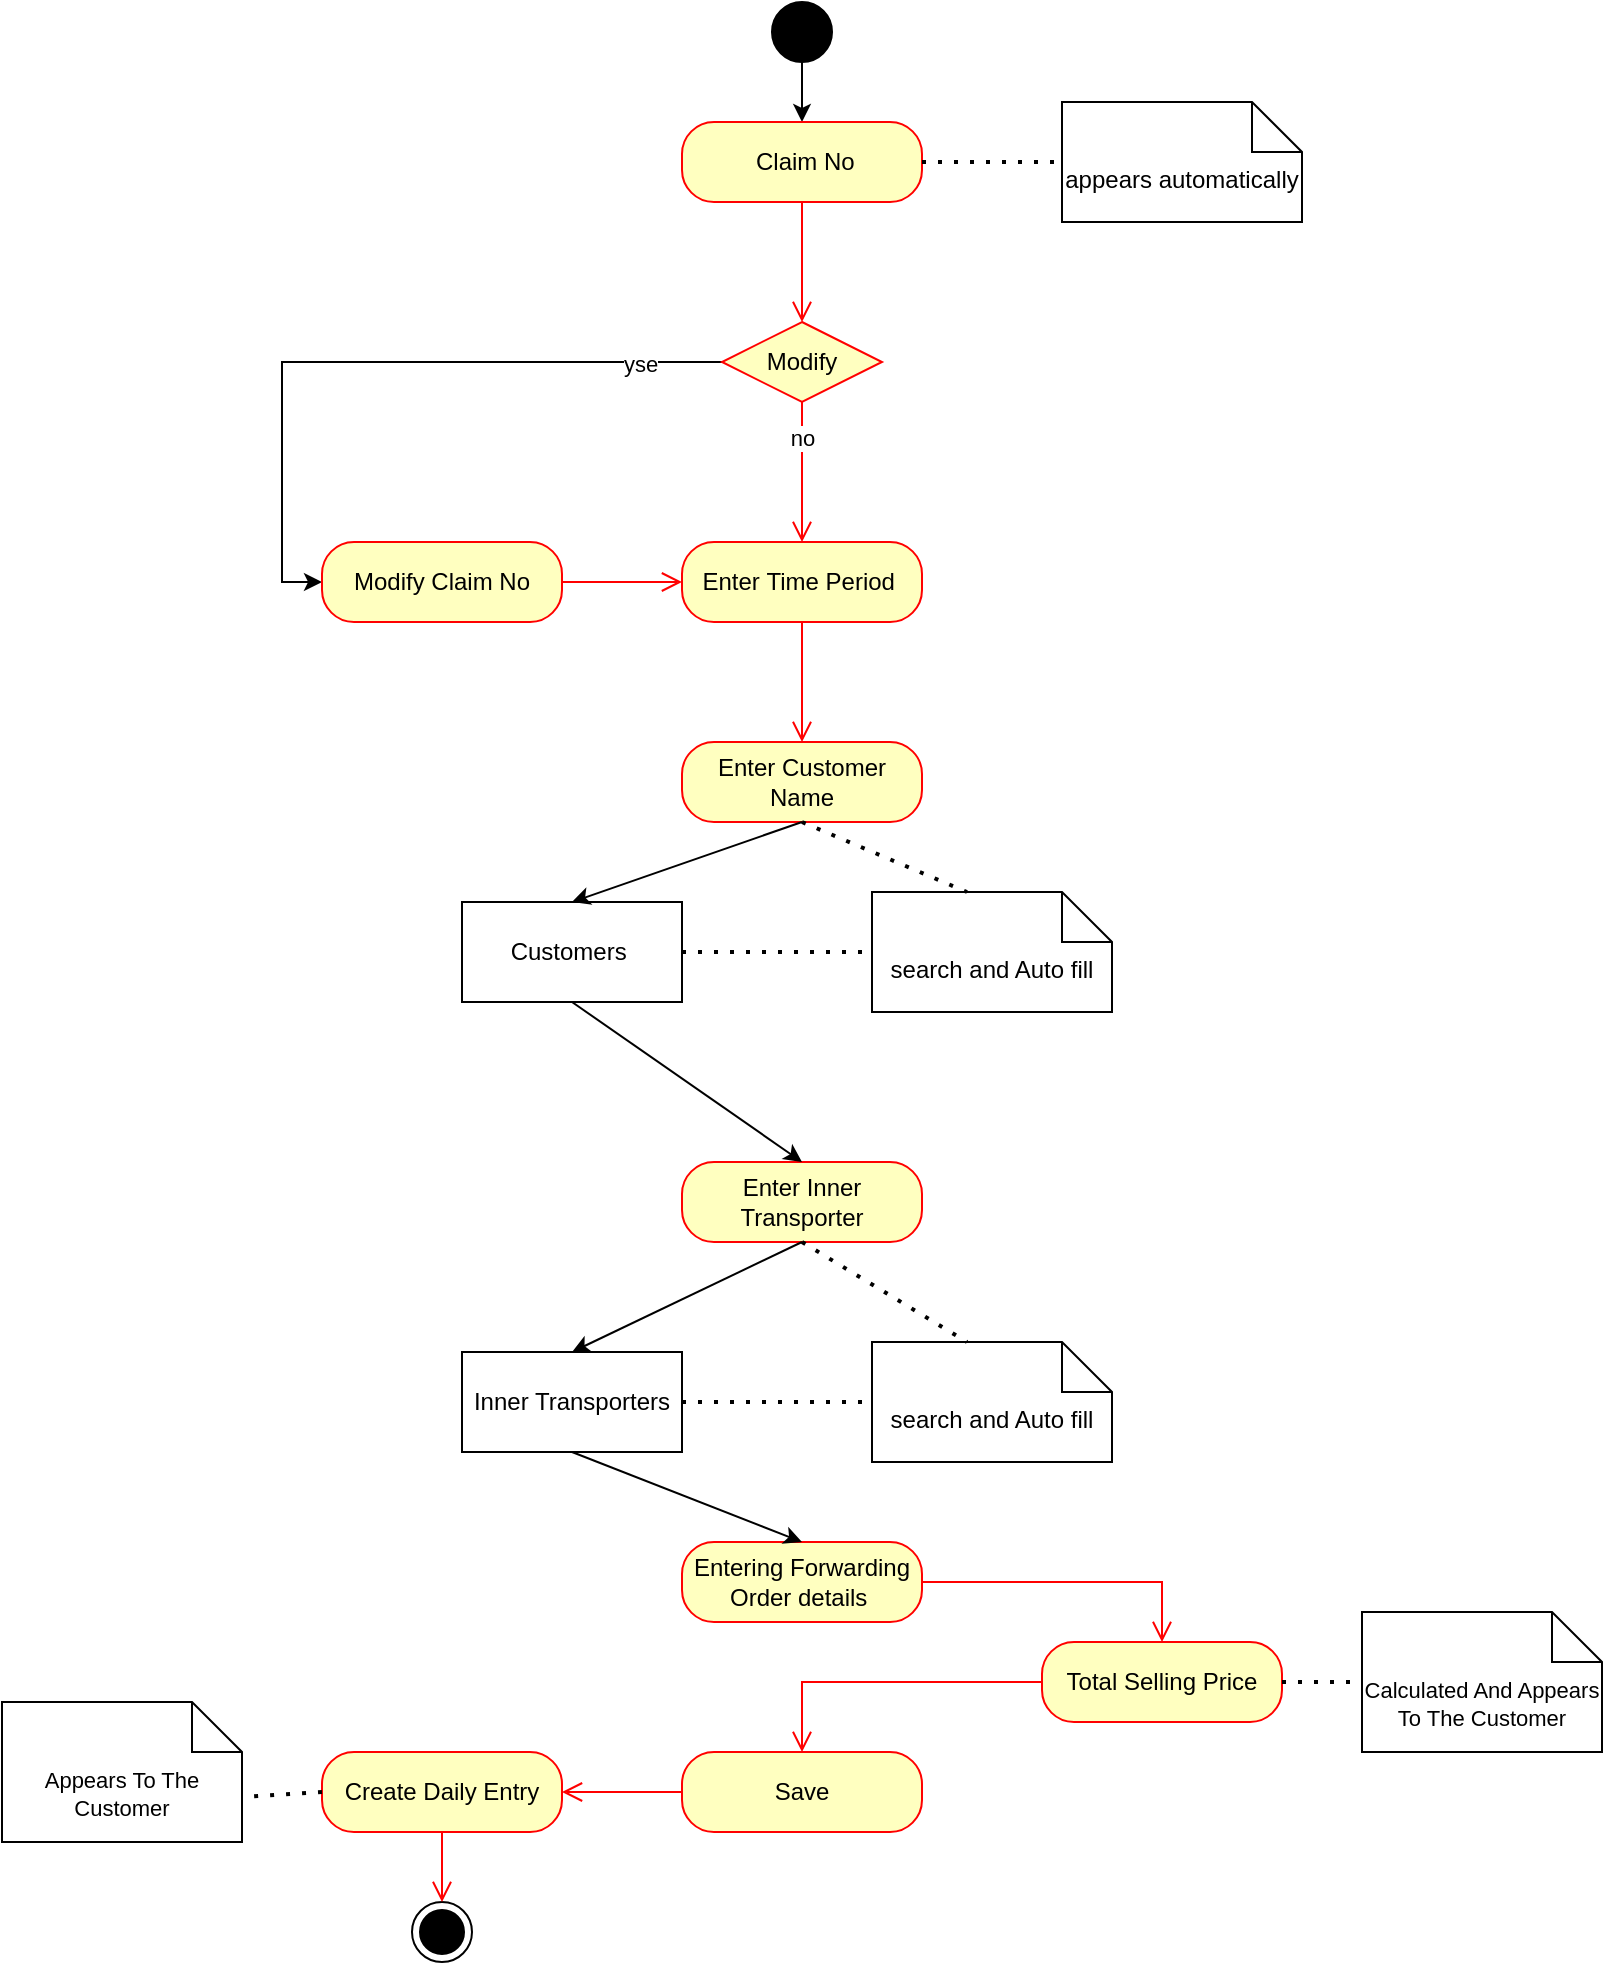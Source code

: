 <mxfile version="21.6.5" type="github">
  <diagram name="Page-1" id="0783ab3e-0a74-02c8-0abd-f7b4e66b4bec">
    <mxGraphModel dx="1481" dy="791" grid="1" gridSize="10" guides="1" tooltips="1" connect="1" arrows="1" fold="1" page="1" pageScale="1" pageWidth="850" pageHeight="1100" background="none" math="0" shadow="0">
      <root>
        <mxCell id="0" />
        <mxCell id="1" parent="0" />
        <mxCell id="nAGFJHQDBodQnuohCQBn-31" value="" style="edgeStyle=orthogonalEdgeStyle;rounded=0;orthogonalLoop=1;jettySize=auto;html=1;" edge="1" parent="1" source="nAGFJHQDBodQnuohCQBn-4" target="nAGFJHQDBodQnuohCQBn-5">
          <mxGeometry relative="1" as="geometry" />
        </mxCell>
        <mxCell id="nAGFJHQDBodQnuohCQBn-4" value="" style="ellipse;fillColor=strokeColor;html=1;" vertex="1" parent="1">
          <mxGeometry x="405" y="80" width="30" height="30" as="geometry" />
        </mxCell>
        <mxCell id="nAGFJHQDBodQnuohCQBn-5" value="&amp;nbsp;Claim No" style="rounded=1;whiteSpace=wrap;html=1;arcSize=40;fontColor=#000000;fillColor=#ffffc0;strokeColor=#ff0000;" vertex="1" parent="1">
          <mxGeometry x="360" y="140" width="120" height="40" as="geometry" />
        </mxCell>
        <mxCell id="nAGFJHQDBodQnuohCQBn-6" value="" style="edgeStyle=orthogonalEdgeStyle;html=1;verticalAlign=bottom;endArrow=open;endSize=8;strokeColor=#ff0000;rounded=0;entryX=0.5;entryY=0;entryDx=0;entryDy=0;" edge="1" source="nAGFJHQDBodQnuohCQBn-5" parent="1" target="nAGFJHQDBodQnuohCQBn-21">
          <mxGeometry relative="1" as="geometry">
            <mxPoint x="425" y="240" as="targetPoint" />
          </mxGeometry>
        </mxCell>
        <mxCell id="nAGFJHQDBodQnuohCQBn-7" value="Enter&amp;nbsp;Time Period&amp;nbsp;" style="rounded=1;whiteSpace=wrap;html=1;arcSize=40;fontColor=#000000;fillColor=#ffffc0;strokeColor=#ff0000;" vertex="1" parent="1">
          <mxGeometry x="360" y="350" width="120" height="40" as="geometry" />
        </mxCell>
        <mxCell id="nAGFJHQDBodQnuohCQBn-8" value="" style="edgeStyle=orthogonalEdgeStyle;html=1;verticalAlign=bottom;endArrow=open;endSize=8;strokeColor=#ff0000;rounded=0;entryX=0.5;entryY=0;entryDx=0;entryDy=0;" edge="1" source="nAGFJHQDBodQnuohCQBn-7" parent="1" target="nAGFJHQDBodQnuohCQBn-9">
          <mxGeometry relative="1" as="geometry">
            <mxPoint x="420" y="500" as="targetPoint" />
          </mxGeometry>
        </mxCell>
        <mxCell id="nAGFJHQDBodQnuohCQBn-9" value="Enter Customer Name" style="rounded=1;whiteSpace=wrap;html=1;arcSize=40;fontColor=#000000;fillColor=#ffffc0;strokeColor=#ff0000;" vertex="1" parent="1">
          <mxGeometry x="360" y="450" width="120" height="40" as="geometry" />
        </mxCell>
        <mxCell id="nAGFJHQDBodQnuohCQBn-11" value="Enter Inner Transporter" style="rounded=1;whiteSpace=wrap;html=1;arcSize=40;fontColor=#000000;fillColor=#ffffc0;strokeColor=#ff0000;" vertex="1" parent="1">
          <mxGeometry x="360" y="660" width="120" height="40" as="geometry" />
        </mxCell>
        <mxCell id="nAGFJHQDBodQnuohCQBn-13" value="Customers&amp;nbsp;" style="html=1;whiteSpace=wrap;" vertex="1" parent="1">
          <mxGeometry x="250" y="530" width="110" height="50" as="geometry" />
        </mxCell>
        <mxCell id="nAGFJHQDBodQnuohCQBn-14" value="" style="endArrow=classic;html=1;rounded=0;exitX=0.5;exitY=1;exitDx=0;exitDy=0;entryX=0.5;entryY=0;entryDx=0;entryDy=0;" edge="1" parent="1" source="nAGFJHQDBodQnuohCQBn-9" target="nAGFJHQDBodQnuohCQBn-13">
          <mxGeometry width="50" height="50" relative="1" as="geometry">
            <mxPoint x="495" y="520" as="sourcePoint" />
            <mxPoint x="545" y="470" as="targetPoint" />
          </mxGeometry>
        </mxCell>
        <mxCell id="nAGFJHQDBodQnuohCQBn-15" value="search and Auto fill" style="shape=note2;boundedLbl=1;whiteSpace=wrap;html=1;size=25;verticalAlign=top;align=center;" vertex="1" parent="1">
          <mxGeometry x="455" y="525" width="120" height="60" as="geometry" />
        </mxCell>
        <mxCell id="nAGFJHQDBodQnuohCQBn-16" value="" style="endArrow=none;dashed=1;html=1;dashPattern=1 3;strokeWidth=2;rounded=0;exitX=0.5;exitY=1;exitDx=0;exitDy=0;entryX=0;entryY=0;entryDx=47.5;entryDy=0;entryPerimeter=0;" edge="1" parent="1" source="nAGFJHQDBodQnuohCQBn-9" target="nAGFJHQDBodQnuohCQBn-15">
          <mxGeometry width="50" height="50" relative="1" as="geometry">
            <mxPoint x="495" y="610" as="sourcePoint" />
            <mxPoint x="545" y="560" as="targetPoint" />
          </mxGeometry>
        </mxCell>
        <mxCell id="nAGFJHQDBodQnuohCQBn-17" value="" style="endArrow=none;dashed=1;html=1;dashPattern=1 3;strokeWidth=2;rounded=0;entryX=0;entryY=0.5;entryDx=0;entryDy=0;entryPerimeter=0;exitX=1;exitY=0.5;exitDx=0;exitDy=0;" edge="1" parent="1" source="nAGFJHQDBodQnuohCQBn-13" target="nAGFJHQDBodQnuohCQBn-15">
          <mxGeometry width="50" height="50" relative="1" as="geometry">
            <mxPoint x="495" y="610" as="sourcePoint" />
            <mxPoint x="545" y="560" as="targetPoint" />
          </mxGeometry>
        </mxCell>
        <mxCell id="nAGFJHQDBodQnuohCQBn-18" value="" style="endArrow=classic;html=1;rounded=0;exitX=0.5;exitY=1;exitDx=0;exitDy=0;entryX=0.5;entryY=0;entryDx=0;entryDy=0;" edge="1" parent="1" source="nAGFJHQDBodQnuohCQBn-13" target="nAGFJHQDBodQnuohCQBn-11">
          <mxGeometry width="50" height="50" relative="1" as="geometry">
            <mxPoint x="495" y="610" as="sourcePoint" />
            <mxPoint x="545" y="560" as="targetPoint" />
          </mxGeometry>
        </mxCell>
        <mxCell id="nAGFJHQDBodQnuohCQBn-19" value="appears automatically" style="shape=note2;boundedLbl=1;whiteSpace=wrap;html=1;size=25;verticalAlign=top;align=center;" vertex="1" parent="1">
          <mxGeometry x="550" y="130" width="120" height="60" as="geometry" />
        </mxCell>
        <mxCell id="nAGFJHQDBodQnuohCQBn-20" value="" style="endArrow=none;dashed=1;html=1;dashPattern=1 3;strokeWidth=2;rounded=0;entryX=0;entryY=0.5;entryDx=0;entryDy=0;entryPerimeter=0;exitX=1;exitY=0.5;exitDx=0;exitDy=0;" edge="1" parent="1" source="nAGFJHQDBodQnuohCQBn-5" target="nAGFJHQDBodQnuohCQBn-19">
          <mxGeometry width="50" height="50" relative="1" as="geometry">
            <mxPoint x="500" y="310" as="sourcePoint" />
            <mxPoint x="550" y="260" as="targetPoint" />
          </mxGeometry>
        </mxCell>
        <mxCell id="nAGFJHQDBodQnuohCQBn-28" value="" style="edgeStyle=orthogonalEdgeStyle;rounded=0;orthogonalLoop=1;jettySize=auto;html=1;entryX=0;entryY=0.5;entryDx=0;entryDy=0;" edge="1" parent="1" source="nAGFJHQDBodQnuohCQBn-21" target="nAGFJHQDBodQnuohCQBn-24">
          <mxGeometry relative="1" as="geometry">
            <mxPoint x="260" y="310" as="targetPoint" />
          </mxGeometry>
        </mxCell>
        <mxCell id="nAGFJHQDBodQnuohCQBn-29" value="yse" style="edgeLabel;html=1;align=center;verticalAlign=middle;resizable=0;points=[];" vertex="1" connectable="0" parent="nAGFJHQDBodQnuohCQBn-28">
          <mxGeometry x="-0.763" y="1" relative="1" as="geometry">
            <mxPoint as="offset" />
          </mxGeometry>
        </mxCell>
        <mxCell id="nAGFJHQDBodQnuohCQBn-21" value="Modify" style="rhombus;whiteSpace=wrap;html=1;fontColor=#000000;fillColor=#ffffc0;strokeColor=#ff0000;" vertex="1" parent="1">
          <mxGeometry x="380" y="240" width="80" height="40" as="geometry" />
        </mxCell>
        <mxCell id="nAGFJHQDBodQnuohCQBn-22" value="" style="edgeStyle=orthogonalEdgeStyle;html=1;align=left;verticalAlign=bottom;endArrow=open;endSize=8;strokeColor=#ff0000;rounded=0;entryX=0.5;entryY=0;entryDx=0;entryDy=0;exitX=0.5;exitY=1;exitDx=0;exitDy=0;" edge="1" source="nAGFJHQDBodQnuohCQBn-21" parent="1" target="nAGFJHQDBodQnuohCQBn-7">
          <mxGeometry x="-1" relative="1" as="geometry">
            <mxPoint x="100" y="280" as="targetPoint" />
            <mxPoint x="380" y="290" as="sourcePoint" />
          </mxGeometry>
        </mxCell>
        <mxCell id="nAGFJHQDBodQnuohCQBn-30" value="no" style="edgeLabel;html=1;align=center;verticalAlign=middle;resizable=0;points=[];" vertex="1" connectable="0" parent="nAGFJHQDBodQnuohCQBn-22">
          <mxGeometry x="-0.498" relative="1" as="geometry">
            <mxPoint as="offset" />
          </mxGeometry>
        </mxCell>
        <mxCell id="nAGFJHQDBodQnuohCQBn-24" value="Modify Claim No" style="rounded=1;whiteSpace=wrap;html=1;arcSize=40;fontColor=#000000;fillColor=#ffffc0;strokeColor=#ff0000;" vertex="1" parent="1">
          <mxGeometry x="180" y="350" width="120" height="40" as="geometry" />
        </mxCell>
        <mxCell id="nAGFJHQDBodQnuohCQBn-25" value="" style="edgeStyle=orthogonalEdgeStyle;html=1;verticalAlign=bottom;endArrow=open;endSize=8;strokeColor=#ff0000;rounded=0;entryX=0;entryY=0.5;entryDx=0;entryDy=0;" edge="1" source="nAGFJHQDBodQnuohCQBn-24" parent="1" target="nAGFJHQDBodQnuohCQBn-7">
          <mxGeometry relative="1" as="geometry">
            <mxPoint x="160" y="430" as="targetPoint" />
          </mxGeometry>
        </mxCell>
        <mxCell id="nAGFJHQDBodQnuohCQBn-32" value="Inner Transporters" style="html=1;whiteSpace=wrap;" vertex="1" parent="1">
          <mxGeometry x="250" y="755" width="110" height="50" as="geometry" />
        </mxCell>
        <mxCell id="nAGFJHQDBodQnuohCQBn-33" value="" style="endArrow=classic;html=1;rounded=0;exitX=0.5;exitY=1;exitDx=0;exitDy=0;entryX=0.5;entryY=0;entryDx=0;entryDy=0;" edge="1" parent="1" target="nAGFJHQDBodQnuohCQBn-32" source="nAGFJHQDBodQnuohCQBn-11">
          <mxGeometry width="50" height="50" relative="1" as="geometry">
            <mxPoint x="420" y="750" as="sourcePoint" />
            <mxPoint x="545" y="730" as="targetPoint" />
          </mxGeometry>
        </mxCell>
        <mxCell id="nAGFJHQDBodQnuohCQBn-34" value="search and Auto fill" style="shape=note2;boundedLbl=1;whiteSpace=wrap;html=1;size=25;verticalAlign=top;align=center;" vertex="1" parent="1">
          <mxGeometry x="455" y="750" width="120" height="60" as="geometry" />
        </mxCell>
        <mxCell id="nAGFJHQDBodQnuohCQBn-35" value="" style="endArrow=none;dashed=1;html=1;dashPattern=1 3;strokeWidth=2;rounded=0;exitX=0.5;exitY=1;exitDx=0;exitDy=0;entryX=0;entryY=0;entryDx=47.5;entryDy=0;entryPerimeter=0;" edge="1" parent="1" target="nAGFJHQDBodQnuohCQBn-34" source="nAGFJHQDBodQnuohCQBn-11">
          <mxGeometry width="50" height="50" relative="1" as="geometry">
            <mxPoint x="420" y="750" as="sourcePoint" />
            <mxPoint x="545" y="820" as="targetPoint" />
          </mxGeometry>
        </mxCell>
        <mxCell id="nAGFJHQDBodQnuohCQBn-36" value="" style="endArrow=none;dashed=1;html=1;dashPattern=1 3;strokeWidth=2;rounded=0;entryX=0;entryY=0.5;entryDx=0;entryDy=0;entryPerimeter=0;exitX=1;exitY=0.5;exitDx=0;exitDy=0;" edge="1" parent="1" source="nAGFJHQDBodQnuohCQBn-32" target="nAGFJHQDBodQnuohCQBn-34">
          <mxGeometry width="50" height="50" relative="1" as="geometry">
            <mxPoint x="495" y="835" as="sourcePoint" />
            <mxPoint x="545" y="785" as="targetPoint" />
          </mxGeometry>
        </mxCell>
        <mxCell id="nAGFJHQDBodQnuohCQBn-37" value="Entering&amp;nbsp;Forwarding Order details&amp;nbsp;" style="rounded=1;whiteSpace=wrap;html=1;arcSize=40;fontColor=#000000;fillColor=#ffffc0;strokeColor=#ff0000;" vertex="1" parent="1">
          <mxGeometry x="360" y="850" width="120" height="40" as="geometry" />
        </mxCell>
        <mxCell id="nAGFJHQDBodQnuohCQBn-38" value="" style="edgeStyle=orthogonalEdgeStyle;html=1;verticalAlign=bottom;endArrow=open;endSize=8;strokeColor=#ff0000;rounded=0;entryX=0.5;entryY=0;entryDx=0;entryDy=0;" edge="1" source="nAGFJHQDBodQnuohCQBn-37" parent="1" target="nAGFJHQDBodQnuohCQBn-44">
          <mxGeometry relative="1" as="geometry">
            <mxPoint x="420" y="950" as="targetPoint" />
          </mxGeometry>
        </mxCell>
        <mxCell id="nAGFJHQDBodQnuohCQBn-39" value="" style="endArrow=classic;html=1;rounded=0;exitX=0.5;exitY=1;exitDx=0;exitDy=0;entryX=0.5;entryY=0;entryDx=0;entryDy=0;" edge="1" parent="1" source="nAGFJHQDBodQnuohCQBn-32" target="nAGFJHQDBodQnuohCQBn-37">
          <mxGeometry width="50" height="50" relative="1" as="geometry">
            <mxPoint x="490" y="850" as="sourcePoint" />
            <mxPoint x="540" y="800" as="targetPoint" />
          </mxGeometry>
        </mxCell>
        <mxCell id="nAGFJHQDBodQnuohCQBn-40" value="Save" style="rounded=1;whiteSpace=wrap;html=1;arcSize=40;fontColor=#000000;fillColor=#ffffc0;strokeColor=#ff0000;" vertex="1" parent="1">
          <mxGeometry x="360" y="955" width="120" height="40" as="geometry" />
        </mxCell>
        <mxCell id="nAGFJHQDBodQnuohCQBn-41" value="" style="edgeStyle=orthogonalEdgeStyle;html=1;verticalAlign=bottom;endArrow=open;endSize=8;strokeColor=#ff0000;rounded=0;entryX=1;entryY=0.5;entryDx=0;entryDy=0;" edge="1" source="nAGFJHQDBodQnuohCQBn-40" parent="1" target="nAGFJHQDBodQnuohCQBn-48">
          <mxGeometry relative="1" as="geometry">
            <mxPoint x="520" y="970" as="targetPoint" />
          </mxGeometry>
        </mxCell>
        <mxCell id="nAGFJHQDBodQnuohCQBn-42" value="" style="ellipse;html=1;shape=endState;fillColor=strokeColor;" vertex="1" parent="1">
          <mxGeometry x="225" y="1030" width="30" height="30" as="geometry" />
        </mxCell>
        <mxCell id="nAGFJHQDBodQnuohCQBn-44" value="Total Selling Price" style="rounded=1;whiteSpace=wrap;html=1;arcSize=40;fontColor=#000000;fillColor=#ffffc0;strokeColor=#ff0000;" vertex="1" parent="1">
          <mxGeometry x="540" y="900" width="120" height="40" as="geometry" />
        </mxCell>
        <mxCell id="nAGFJHQDBodQnuohCQBn-45" value="" style="edgeStyle=orthogonalEdgeStyle;html=1;verticalAlign=bottom;endArrow=open;endSize=8;strokeColor=#ff0000;rounded=0;" edge="1" source="nAGFJHQDBodQnuohCQBn-44" parent="1" target="nAGFJHQDBodQnuohCQBn-40">
          <mxGeometry relative="1" as="geometry">
            <mxPoint x="600" y="1000" as="targetPoint" />
          </mxGeometry>
        </mxCell>
        <mxCell id="nAGFJHQDBodQnuohCQBn-46" value="&lt;font style=&quot;font-size: 11px;&quot;&gt;Calculated And Appears To The Customer&lt;/font&gt;" style="shape=note2;boundedLbl=1;whiteSpace=wrap;html=1;size=25;verticalAlign=top;align=center;" vertex="1" parent="1">
          <mxGeometry x="700" y="885" width="120" height="70" as="geometry" />
        </mxCell>
        <mxCell id="nAGFJHQDBodQnuohCQBn-47" value="" style="endArrow=none;dashed=1;html=1;dashPattern=1 3;strokeWidth=2;rounded=0;entryX=0;entryY=0.5;entryDx=0;entryDy=0;entryPerimeter=0;exitX=1;exitY=0.5;exitDx=0;exitDy=0;" edge="1" parent="1" source="nAGFJHQDBodQnuohCQBn-44" target="nAGFJHQDBodQnuohCQBn-46">
          <mxGeometry width="50" height="50" relative="1" as="geometry">
            <mxPoint x="630" y="870" as="sourcePoint" />
            <mxPoint x="680" y="820" as="targetPoint" />
          </mxGeometry>
        </mxCell>
        <mxCell id="nAGFJHQDBodQnuohCQBn-48" value="Create Daily Entry" style="rounded=1;whiteSpace=wrap;html=1;arcSize=40;fontColor=#000000;fillColor=#ffffc0;strokeColor=#ff0000;" vertex="1" parent="1">
          <mxGeometry x="180" y="955" width="120" height="40" as="geometry" />
        </mxCell>
        <mxCell id="nAGFJHQDBodQnuohCQBn-49" value="" style="edgeStyle=orthogonalEdgeStyle;html=1;verticalAlign=bottom;endArrow=open;endSize=8;strokeColor=#ff0000;rounded=0;entryX=0.5;entryY=0;entryDx=0;entryDy=0;" edge="1" source="nAGFJHQDBodQnuohCQBn-48" parent="1" target="nAGFJHQDBodQnuohCQBn-42">
          <mxGeometry relative="1" as="geometry">
            <mxPoint x="240" y="1010" as="targetPoint" />
            <Array as="points" />
          </mxGeometry>
        </mxCell>
        <mxCell id="nAGFJHQDBodQnuohCQBn-50" value="&lt;font style=&quot;font-size: 11px;&quot;&gt;Appears To The Customer&lt;/font&gt;" style="shape=note2;boundedLbl=1;whiteSpace=wrap;html=1;size=25;verticalAlign=top;align=center;" vertex="1" parent="1">
          <mxGeometry x="20" y="930" width="120" height="70" as="geometry" />
        </mxCell>
        <mxCell id="nAGFJHQDBodQnuohCQBn-51" value="" style="endArrow=none;dashed=1;html=1;dashPattern=1 3;strokeWidth=2;rounded=0;exitX=0;exitY=0.5;exitDx=0;exitDy=0;entryX=0;entryY=0;entryDx=120;entryDy=47.5;entryPerimeter=0;" edge="1" parent="1" source="nAGFJHQDBodQnuohCQBn-48" target="nAGFJHQDBodQnuohCQBn-50">
          <mxGeometry width="50" height="50" relative="1" as="geometry">
            <mxPoint x="320" y="900" as="sourcePoint" />
            <mxPoint x="370" y="850" as="targetPoint" />
          </mxGeometry>
        </mxCell>
      </root>
    </mxGraphModel>
  </diagram>
</mxfile>
